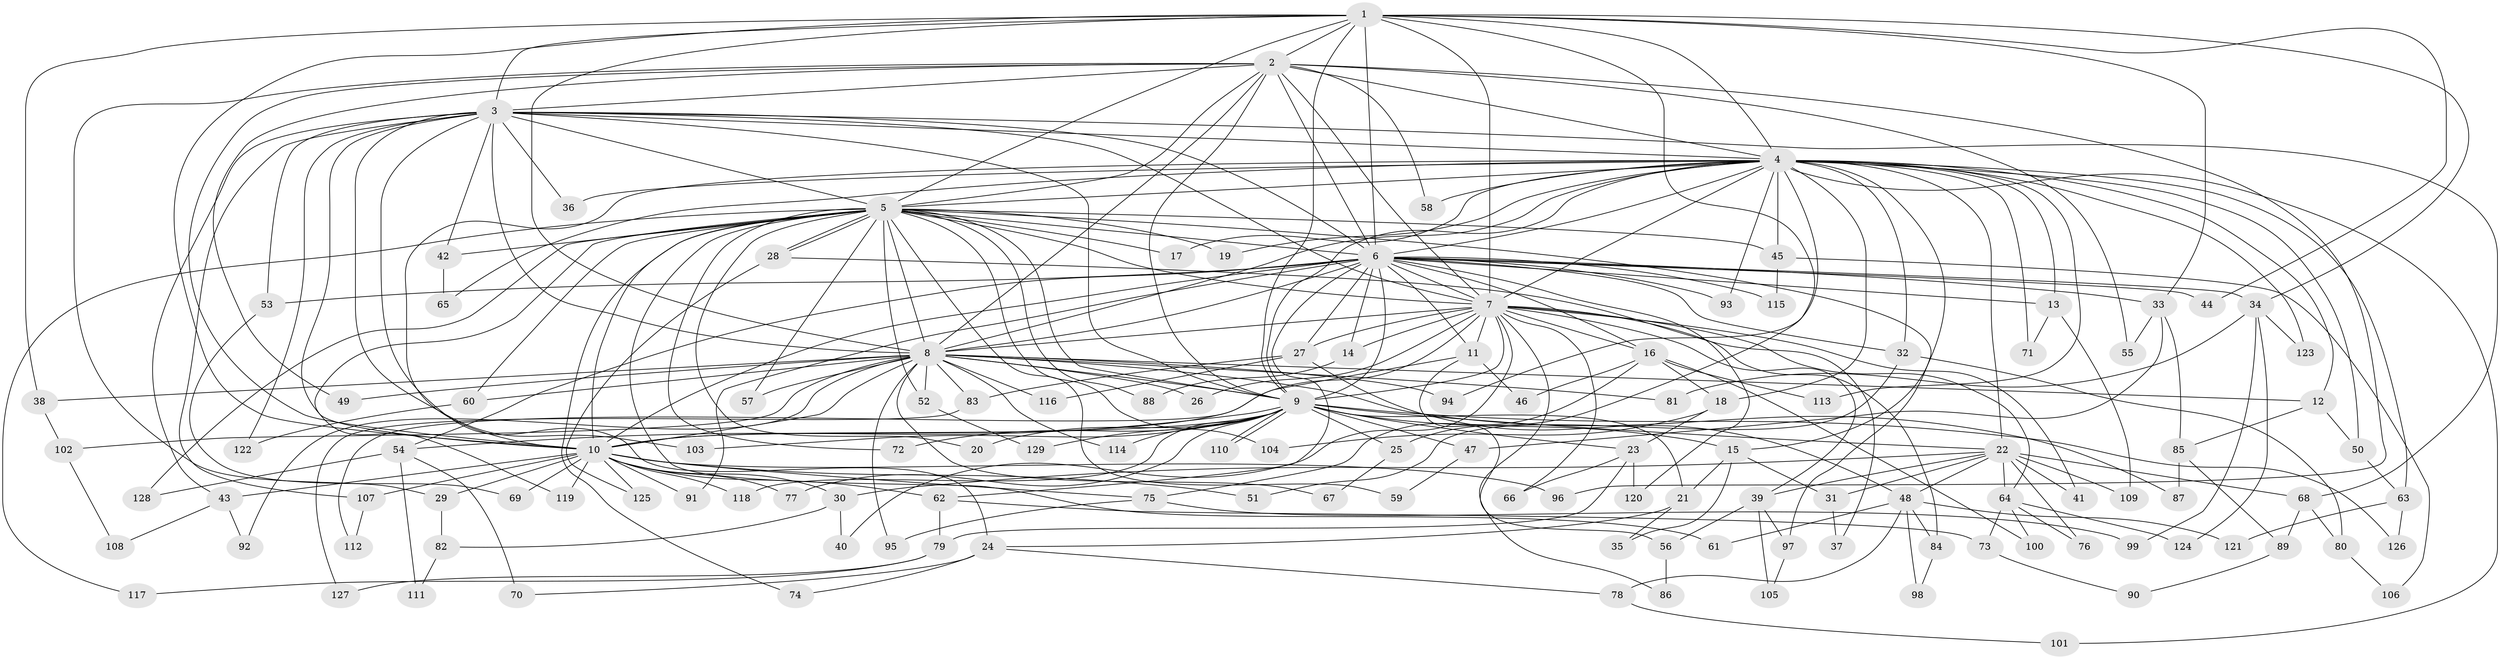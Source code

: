 // coarse degree distribution, {26: 0.021052631578947368, 24: 0.021052631578947368, 14: 0.010526315789473684, 27: 0.010526315789473684, 23: 0.010526315789473684, 20: 0.010526315789473684, 6: 0.042105263157894736, 4: 0.11578947368421053, 3: 0.14736842105263157, 9: 0.021052631578947368, 2: 0.5157894736842106, 10: 0.010526315789473684, 7: 0.010526315789473684, 5: 0.042105263157894736, 1: 0.010526315789473684}
// Generated by graph-tools (version 1.1) at 2025/51/02/27/25 19:51:52]
// undirected, 129 vertices, 283 edges
graph export_dot {
graph [start="1"]
  node [color=gray90,style=filled];
  1;
  2;
  3;
  4;
  5;
  6;
  7;
  8;
  9;
  10;
  11;
  12;
  13;
  14;
  15;
  16;
  17;
  18;
  19;
  20;
  21;
  22;
  23;
  24;
  25;
  26;
  27;
  28;
  29;
  30;
  31;
  32;
  33;
  34;
  35;
  36;
  37;
  38;
  39;
  40;
  41;
  42;
  43;
  44;
  45;
  46;
  47;
  48;
  49;
  50;
  51;
  52;
  53;
  54;
  55;
  56;
  57;
  58;
  59;
  60;
  61;
  62;
  63;
  64;
  65;
  66;
  67;
  68;
  69;
  70;
  71;
  72;
  73;
  74;
  75;
  76;
  77;
  78;
  79;
  80;
  81;
  82;
  83;
  84;
  85;
  86;
  87;
  88;
  89;
  90;
  91;
  92;
  93;
  94;
  95;
  96;
  97;
  98;
  99;
  100;
  101;
  102;
  103;
  104;
  105;
  106;
  107;
  108;
  109;
  110;
  111;
  112;
  113;
  114;
  115;
  116;
  117;
  118;
  119;
  120;
  121;
  122;
  123;
  124;
  125;
  126;
  127;
  128;
  129;
  1 -- 2;
  1 -- 3;
  1 -- 4;
  1 -- 5;
  1 -- 6;
  1 -- 7;
  1 -- 8;
  1 -- 9;
  1 -- 10;
  1 -- 25;
  1 -- 33;
  1 -- 34;
  1 -- 38;
  1 -- 44;
  2 -- 3;
  2 -- 4;
  2 -- 5;
  2 -- 6;
  2 -- 7;
  2 -- 8;
  2 -- 9;
  2 -- 10;
  2 -- 29;
  2 -- 49;
  2 -- 55;
  2 -- 58;
  2 -- 96;
  3 -- 4;
  3 -- 5;
  3 -- 6;
  3 -- 7;
  3 -- 8;
  3 -- 9;
  3 -- 10;
  3 -- 24;
  3 -- 36;
  3 -- 42;
  3 -- 43;
  3 -- 53;
  3 -- 68;
  3 -- 103;
  3 -- 107;
  3 -- 122;
  4 -- 5;
  4 -- 6;
  4 -- 7;
  4 -- 8;
  4 -- 9;
  4 -- 10;
  4 -- 12;
  4 -- 13;
  4 -- 15;
  4 -- 17;
  4 -- 18;
  4 -- 19;
  4 -- 22;
  4 -- 32;
  4 -- 36;
  4 -- 45;
  4 -- 50;
  4 -- 58;
  4 -- 63;
  4 -- 65;
  4 -- 71;
  4 -- 93;
  4 -- 94;
  4 -- 101;
  4 -- 113;
  4 -- 123;
  5 -- 6;
  5 -- 7;
  5 -- 8;
  5 -- 9;
  5 -- 10;
  5 -- 17;
  5 -- 19;
  5 -- 20;
  5 -- 28;
  5 -- 28;
  5 -- 42;
  5 -- 45;
  5 -- 52;
  5 -- 57;
  5 -- 59;
  5 -- 60;
  5 -- 61;
  5 -- 72;
  5 -- 74;
  5 -- 88;
  5 -- 97;
  5 -- 104;
  5 -- 117;
  5 -- 119;
  5 -- 128;
  6 -- 7;
  6 -- 8;
  6 -- 9;
  6 -- 10;
  6 -- 11;
  6 -- 13;
  6 -- 14;
  6 -- 16;
  6 -- 27;
  6 -- 32;
  6 -- 33;
  6 -- 34;
  6 -- 44;
  6 -- 53;
  6 -- 54;
  6 -- 62;
  6 -- 91;
  6 -- 93;
  6 -- 115;
  6 -- 120;
  7 -- 8;
  7 -- 9;
  7 -- 10;
  7 -- 11;
  7 -- 14;
  7 -- 16;
  7 -- 26;
  7 -- 27;
  7 -- 39;
  7 -- 40;
  7 -- 41;
  7 -- 64;
  7 -- 66;
  7 -- 84;
  7 -- 86;
  8 -- 9;
  8 -- 10;
  8 -- 12;
  8 -- 26;
  8 -- 38;
  8 -- 49;
  8 -- 52;
  8 -- 57;
  8 -- 60;
  8 -- 67;
  8 -- 81;
  8 -- 83;
  8 -- 87;
  8 -- 92;
  8 -- 94;
  8 -- 95;
  8 -- 102;
  8 -- 114;
  8 -- 116;
  9 -- 10;
  9 -- 15;
  9 -- 20;
  9 -- 21;
  9 -- 22;
  9 -- 23;
  9 -- 25;
  9 -- 47;
  9 -- 54;
  9 -- 72;
  9 -- 77;
  9 -- 103;
  9 -- 110;
  9 -- 110;
  9 -- 114;
  9 -- 118;
  9 -- 126;
  9 -- 129;
  10 -- 29;
  10 -- 30;
  10 -- 43;
  10 -- 51;
  10 -- 62;
  10 -- 69;
  10 -- 75;
  10 -- 77;
  10 -- 91;
  10 -- 96;
  10 -- 107;
  10 -- 118;
  10 -- 119;
  10 -- 125;
  11 -- 46;
  11 -- 56;
  11 -- 112;
  12 -- 50;
  12 -- 85;
  13 -- 71;
  13 -- 109;
  14 -- 88;
  15 -- 21;
  15 -- 31;
  15 -- 35;
  16 -- 18;
  16 -- 46;
  16 -- 75;
  16 -- 100;
  16 -- 113;
  18 -- 23;
  18 -- 104;
  21 -- 24;
  21 -- 35;
  22 -- 30;
  22 -- 31;
  22 -- 39;
  22 -- 41;
  22 -- 48;
  22 -- 64;
  22 -- 68;
  22 -- 76;
  22 -- 109;
  23 -- 66;
  23 -- 79;
  23 -- 120;
  24 -- 70;
  24 -- 74;
  24 -- 78;
  25 -- 67;
  27 -- 48;
  27 -- 83;
  27 -- 116;
  28 -- 37;
  28 -- 125;
  29 -- 82;
  30 -- 40;
  30 -- 82;
  31 -- 37;
  32 -- 51;
  32 -- 80;
  33 -- 47;
  33 -- 55;
  33 -- 85;
  34 -- 81;
  34 -- 99;
  34 -- 123;
  34 -- 124;
  38 -- 102;
  39 -- 56;
  39 -- 97;
  39 -- 105;
  42 -- 65;
  43 -- 92;
  43 -- 108;
  45 -- 106;
  45 -- 115;
  47 -- 59;
  48 -- 61;
  48 -- 78;
  48 -- 84;
  48 -- 98;
  48 -- 121;
  50 -- 63;
  52 -- 129;
  53 -- 69;
  54 -- 70;
  54 -- 111;
  54 -- 128;
  56 -- 86;
  60 -- 122;
  62 -- 73;
  62 -- 79;
  63 -- 121;
  63 -- 126;
  64 -- 73;
  64 -- 76;
  64 -- 100;
  64 -- 124;
  68 -- 80;
  68 -- 89;
  73 -- 90;
  75 -- 95;
  75 -- 99;
  78 -- 101;
  79 -- 117;
  79 -- 127;
  80 -- 106;
  82 -- 111;
  83 -- 127;
  84 -- 98;
  85 -- 87;
  85 -- 89;
  89 -- 90;
  97 -- 105;
  102 -- 108;
  107 -- 112;
}
